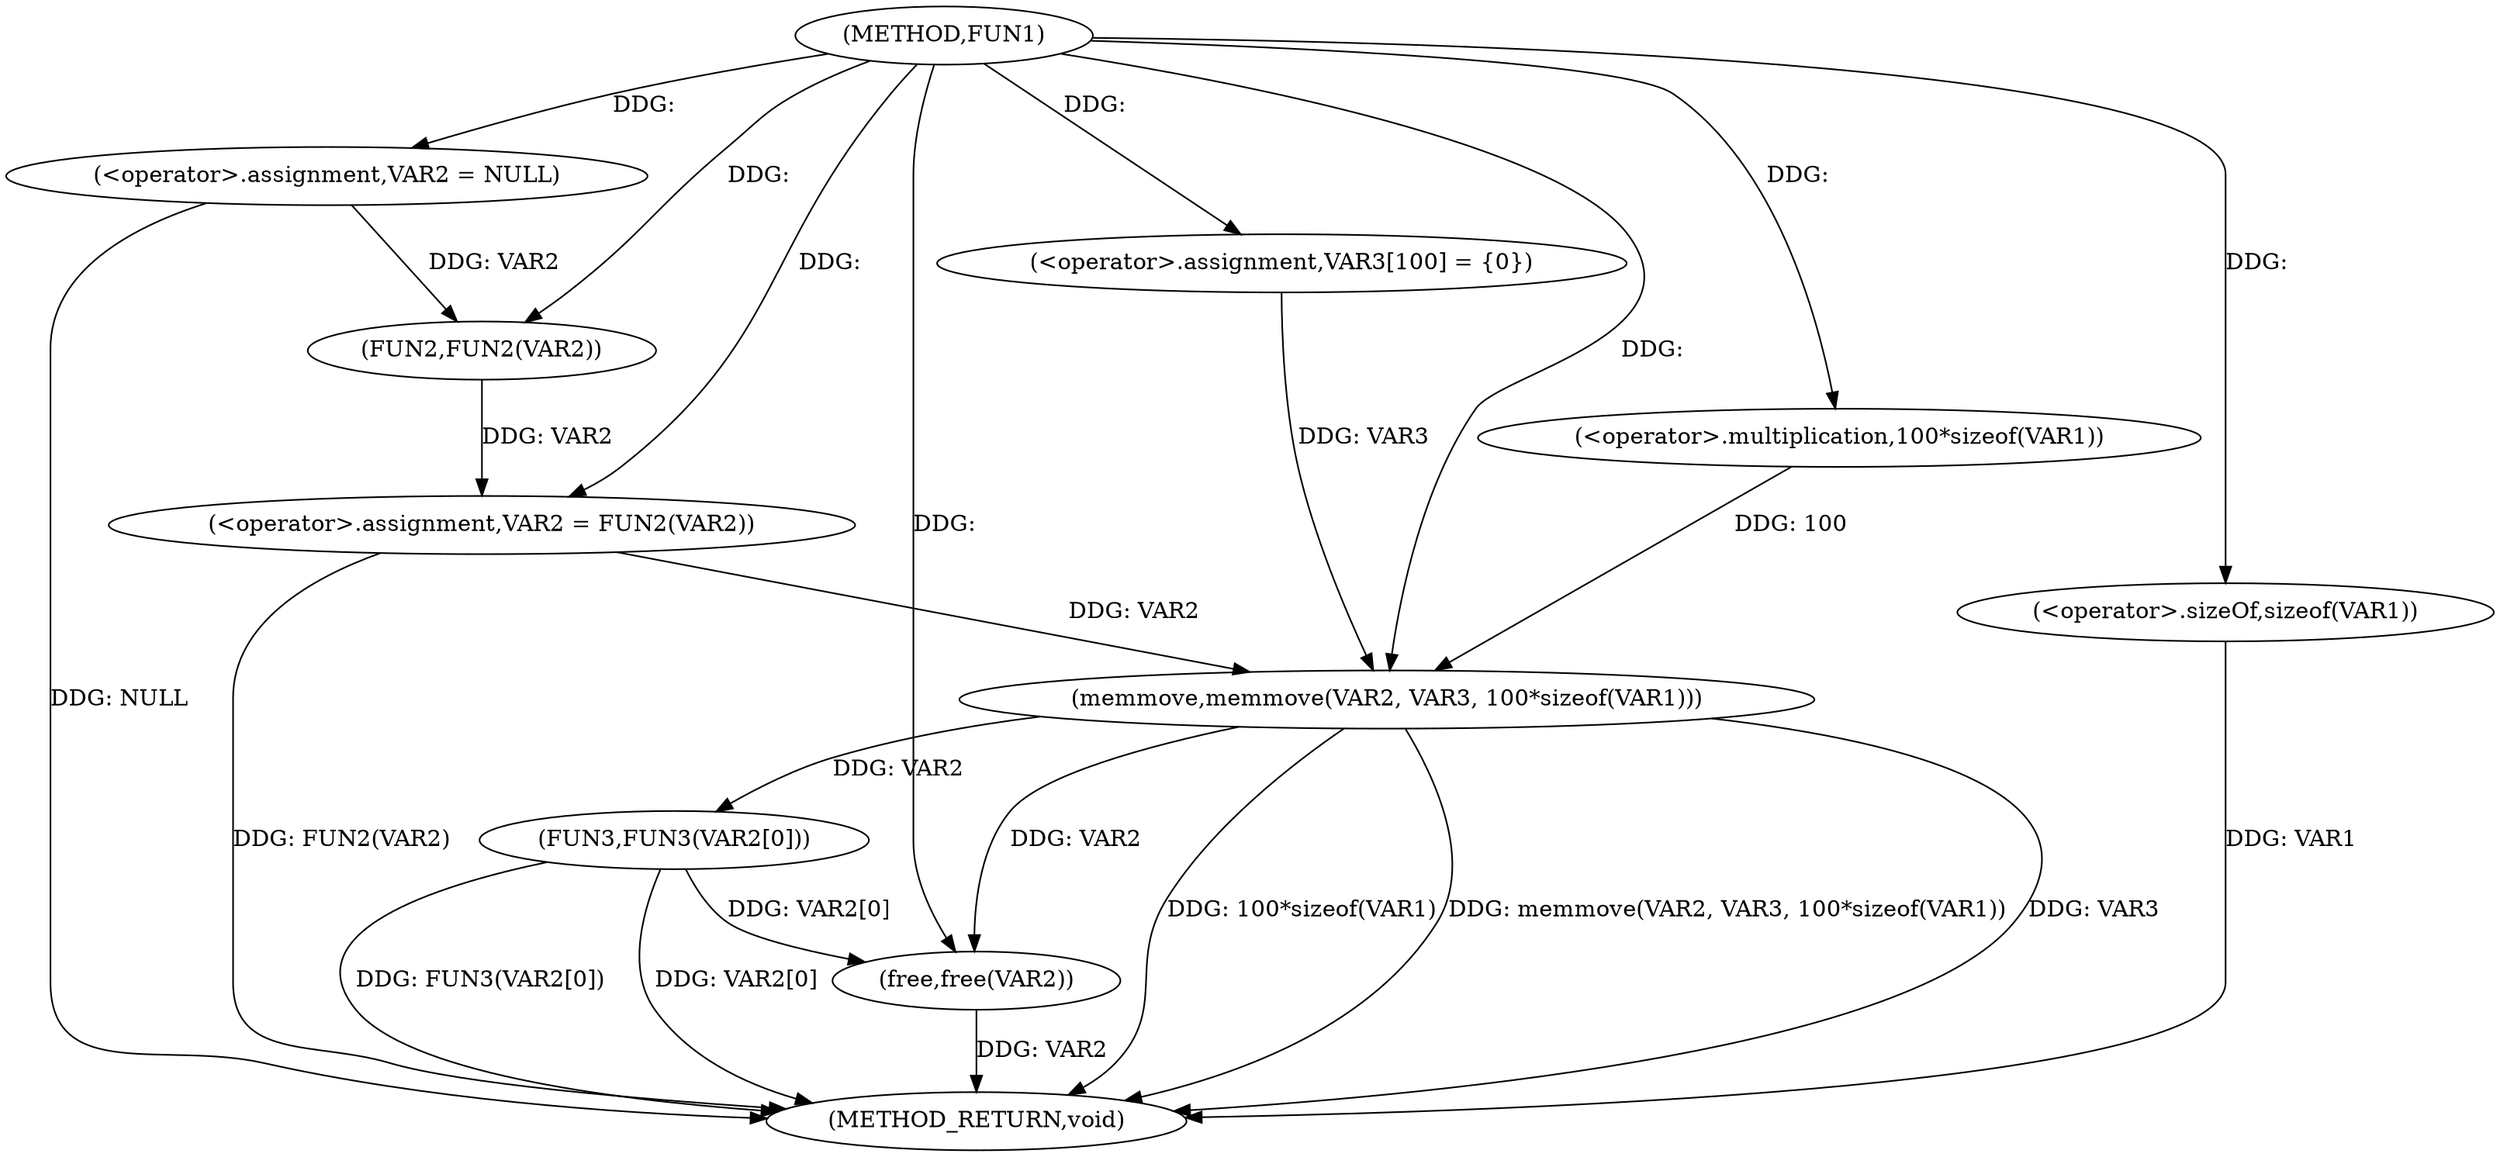 digraph FUN1 {  
"1000100" [label = "(METHOD,FUN1)" ]
"1000127" [label = "(METHOD_RETURN,void)" ]
"1000103" [label = "(<operator>.assignment,VAR2 = NULL)" ]
"1000106" [label = "(<operator>.assignment,VAR2 = FUN2(VAR2))" ]
"1000108" [label = "(FUN2,FUN2(VAR2))" ]
"1000112" [label = "(<operator>.assignment,VAR3[100] = {0})" ]
"1000114" [label = "(memmove,memmove(VAR2, VAR3, 100*sizeof(VAR1)))" ]
"1000117" [label = "(<operator>.multiplication,100*sizeof(VAR1))" ]
"1000119" [label = "(<operator>.sizeOf,sizeof(VAR1))" ]
"1000121" [label = "(FUN3,FUN3(VAR2[0]))" ]
"1000125" [label = "(free,free(VAR2))" ]
  "1000114" -> "1000127"  [ label = "DDG: 100*sizeof(VAR1)"] 
  "1000125" -> "1000127"  [ label = "DDG: VAR2"] 
  "1000106" -> "1000127"  [ label = "DDG: FUN2(VAR2)"] 
  "1000103" -> "1000127"  [ label = "DDG: NULL"] 
  "1000114" -> "1000127"  [ label = "DDG: memmove(VAR2, VAR3, 100*sizeof(VAR1))"] 
  "1000121" -> "1000127"  [ label = "DDG: FUN3(VAR2[0])"] 
  "1000119" -> "1000127"  [ label = "DDG: VAR1"] 
  "1000121" -> "1000127"  [ label = "DDG: VAR2[0]"] 
  "1000114" -> "1000127"  [ label = "DDG: VAR3"] 
  "1000100" -> "1000103"  [ label = "DDG: "] 
  "1000108" -> "1000106"  [ label = "DDG: VAR2"] 
  "1000100" -> "1000106"  [ label = "DDG: "] 
  "1000103" -> "1000108"  [ label = "DDG: VAR2"] 
  "1000100" -> "1000108"  [ label = "DDG: "] 
  "1000100" -> "1000112"  [ label = "DDG: "] 
  "1000106" -> "1000114"  [ label = "DDG: VAR2"] 
  "1000100" -> "1000114"  [ label = "DDG: "] 
  "1000112" -> "1000114"  [ label = "DDG: VAR3"] 
  "1000117" -> "1000114"  [ label = "DDG: 100"] 
  "1000100" -> "1000117"  [ label = "DDG: "] 
  "1000100" -> "1000119"  [ label = "DDG: "] 
  "1000114" -> "1000121"  [ label = "DDG: VAR2"] 
  "1000114" -> "1000125"  [ label = "DDG: VAR2"] 
  "1000121" -> "1000125"  [ label = "DDG: VAR2[0]"] 
  "1000100" -> "1000125"  [ label = "DDG: "] 
}
